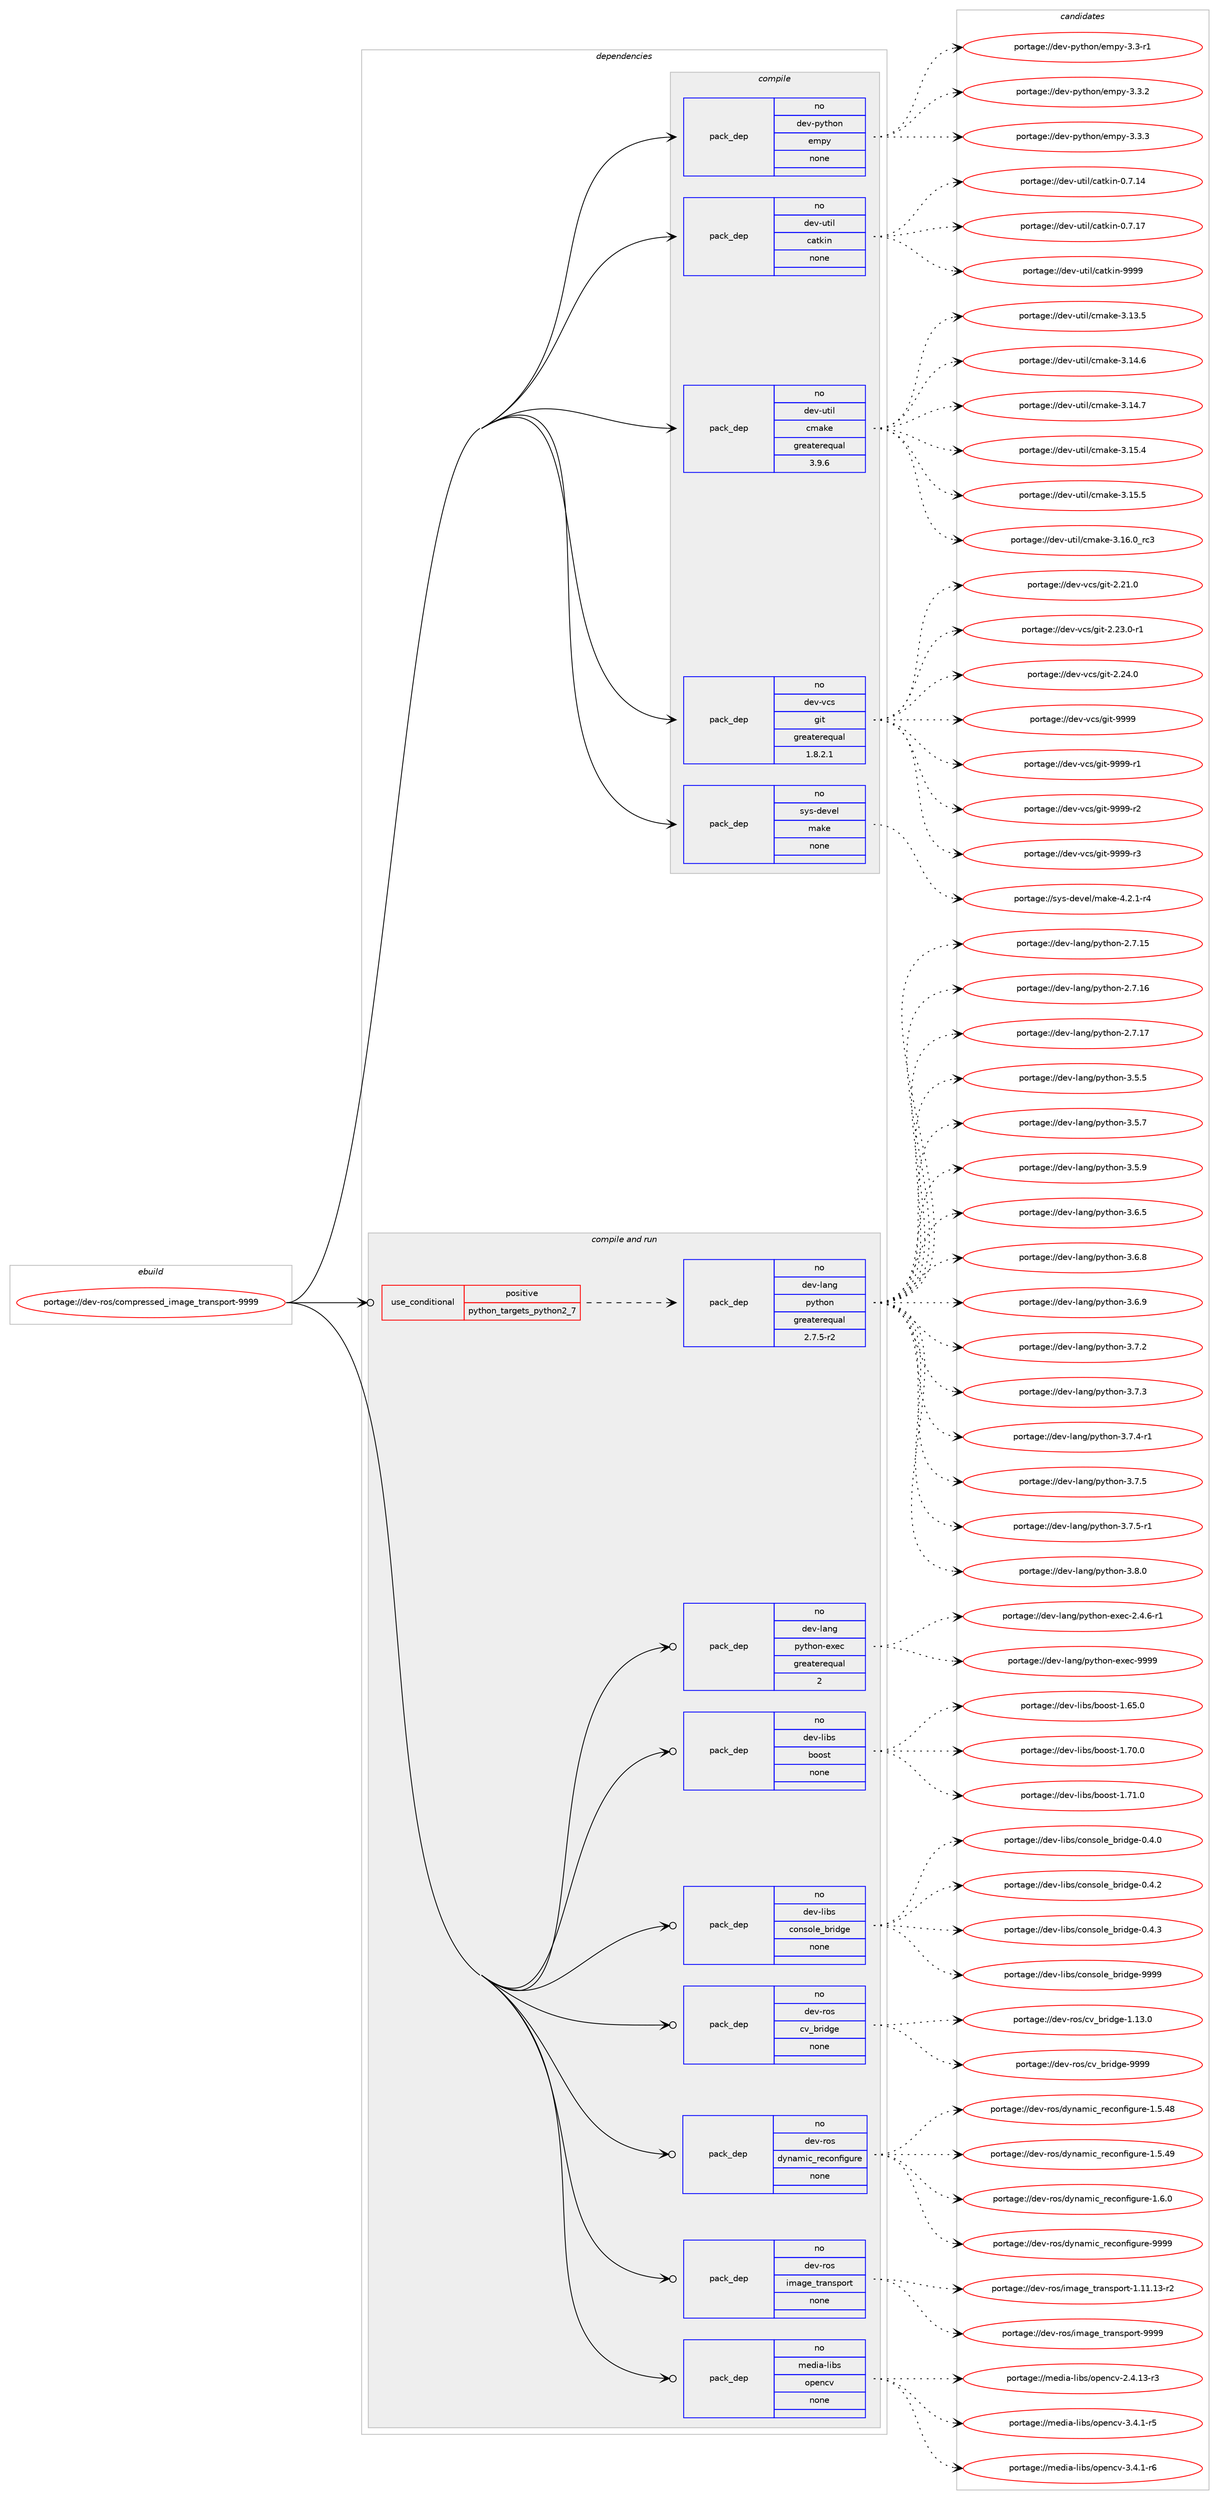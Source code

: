 digraph prolog {

# *************
# Graph options
# *************

newrank=true;
concentrate=true;
compound=true;
graph [rankdir=LR,fontname=Helvetica,fontsize=10,ranksep=1.5];#, ranksep=2.5, nodesep=0.2];
edge  [arrowhead=vee];
node  [fontname=Helvetica,fontsize=10];

# **********
# The ebuild
# **********

subgraph cluster_leftcol {
color=gray;
rank=same;
label=<<i>ebuild</i>>;
id [label="portage://dev-ros/compressed_image_transport-9999", color=red, width=4, href="../dev-ros/compressed_image_transport-9999.svg"];
}

# ****************
# The dependencies
# ****************

subgraph cluster_midcol {
color=gray;
label=<<i>dependencies</i>>;
subgraph cluster_compile {
fillcolor="#eeeeee";
style=filled;
label=<<i>compile</i>>;
subgraph pack139291 {
dependency184919 [label=<<TABLE BORDER="0" CELLBORDER="1" CELLSPACING="0" CELLPADDING="4" WIDTH="220"><TR><TD ROWSPAN="6" CELLPADDING="30">pack_dep</TD></TR><TR><TD WIDTH="110">no</TD></TR><TR><TD>dev-python</TD></TR><TR><TD>empy</TD></TR><TR><TD>none</TD></TR><TR><TD></TD></TR></TABLE>>, shape=none, color=blue];
}
id:e -> dependency184919:w [weight=20,style="solid",arrowhead="vee"];
subgraph pack139292 {
dependency184920 [label=<<TABLE BORDER="0" CELLBORDER="1" CELLSPACING="0" CELLPADDING="4" WIDTH="220"><TR><TD ROWSPAN="6" CELLPADDING="30">pack_dep</TD></TR><TR><TD WIDTH="110">no</TD></TR><TR><TD>dev-util</TD></TR><TR><TD>catkin</TD></TR><TR><TD>none</TD></TR><TR><TD></TD></TR></TABLE>>, shape=none, color=blue];
}
id:e -> dependency184920:w [weight=20,style="solid",arrowhead="vee"];
subgraph pack139293 {
dependency184921 [label=<<TABLE BORDER="0" CELLBORDER="1" CELLSPACING="0" CELLPADDING="4" WIDTH="220"><TR><TD ROWSPAN="6" CELLPADDING="30">pack_dep</TD></TR><TR><TD WIDTH="110">no</TD></TR><TR><TD>dev-util</TD></TR><TR><TD>cmake</TD></TR><TR><TD>greaterequal</TD></TR><TR><TD>3.9.6</TD></TR></TABLE>>, shape=none, color=blue];
}
id:e -> dependency184921:w [weight=20,style="solid",arrowhead="vee"];
subgraph pack139294 {
dependency184922 [label=<<TABLE BORDER="0" CELLBORDER="1" CELLSPACING="0" CELLPADDING="4" WIDTH="220"><TR><TD ROWSPAN="6" CELLPADDING="30">pack_dep</TD></TR><TR><TD WIDTH="110">no</TD></TR><TR><TD>dev-vcs</TD></TR><TR><TD>git</TD></TR><TR><TD>greaterequal</TD></TR><TR><TD>1.8.2.1</TD></TR></TABLE>>, shape=none, color=blue];
}
id:e -> dependency184922:w [weight=20,style="solid",arrowhead="vee"];
subgraph pack139295 {
dependency184923 [label=<<TABLE BORDER="0" CELLBORDER="1" CELLSPACING="0" CELLPADDING="4" WIDTH="220"><TR><TD ROWSPAN="6" CELLPADDING="30">pack_dep</TD></TR><TR><TD WIDTH="110">no</TD></TR><TR><TD>sys-devel</TD></TR><TR><TD>make</TD></TR><TR><TD>none</TD></TR><TR><TD></TD></TR></TABLE>>, shape=none, color=blue];
}
id:e -> dependency184923:w [weight=20,style="solid",arrowhead="vee"];
}
subgraph cluster_compileandrun {
fillcolor="#eeeeee";
style=filled;
label=<<i>compile and run</i>>;
subgraph cond42202 {
dependency184924 [label=<<TABLE BORDER="0" CELLBORDER="1" CELLSPACING="0" CELLPADDING="4"><TR><TD ROWSPAN="3" CELLPADDING="10">use_conditional</TD></TR><TR><TD>positive</TD></TR><TR><TD>python_targets_python2_7</TD></TR></TABLE>>, shape=none, color=red];
subgraph pack139296 {
dependency184925 [label=<<TABLE BORDER="0" CELLBORDER="1" CELLSPACING="0" CELLPADDING="4" WIDTH="220"><TR><TD ROWSPAN="6" CELLPADDING="30">pack_dep</TD></TR><TR><TD WIDTH="110">no</TD></TR><TR><TD>dev-lang</TD></TR><TR><TD>python</TD></TR><TR><TD>greaterequal</TD></TR><TR><TD>2.7.5-r2</TD></TR></TABLE>>, shape=none, color=blue];
}
dependency184924:e -> dependency184925:w [weight=20,style="dashed",arrowhead="vee"];
}
id:e -> dependency184924:w [weight=20,style="solid",arrowhead="odotvee"];
subgraph pack139297 {
dependency184926 [label=<<TABLE BORDER="0" CELLBORDER="1" CELLSPACING="0" CELLPADDING="4" WIDTH="220"><TR><TD ROWSPAN="6" CELLPADDING="30">pack_dep</TD></TR><TR><TD WIDTH="110">no</TD></TR><TR><TD>dev-lang</TD></TR><TR><TD>python-exec</TD></TR><TR><TD>greaterequal</TD></TR><TR><TD>2</TD></TR></TABLE>>, shape=none, color=blue];
}
id:e -> dependency184926:w [weight=20,style="solid",arrowhead="odotvee"];
subgraph pack139298 {
dependency184927 [label=<<TABLE BORDER="0" CELLBORDER="1" CELLSPACING="0" CELLPADDING="4" WIDTH="220"><TR><TD ROWSPAN="6" CELLPADDING="30">pack_dep</TD></TR><TR><TD WIDTH="110">no</TD></TR><TR><TD>dev-libs</TD></TR><TR><TD>boost</TD></TR><TR><TD>none</TD></TR><TR><TD></TD></TR></TABLE>>, shape=none, color=blue];
}
id:e -> dependency184927:w [weight=20,style="solid",arrowhead="odotvee"];
subgraph pack139299 {
dependency184928 [label=<<TABLE BORDER="0" CELLBORDER="1" CELLSPACING="0" CELLPADDING="4" WIDTH="220"><TR><TD ROWSPAN="6" CELLPADDING="30">pack_dep</TD></TR><TR><TD WIDTH="110">no</TD></TR><TR><TD>dev-libs</TD></TR><TR><TD>console_bridge</TD></TR><TR><TD>none</TD></TR><TR><TD></TD></TR></TABLE>>, shape=none, color=blue];
}
id:e -> dependency184928:w [weight=20,style="solid",arrowhead="odotvee"];
subgraph pack139300 {
dependency184929 [label=<<TABLE BORDER="0" CELLBORDER="1" CELLSPACING="0" CELLPADDING="4" WIDTH="220"><TR><TD ROWSPAN="6" CELLPADDING="30">pack_dep</TD></TR><TR><TD WIDTH="110">no</TD></TR><TR><TD>dev-ros</TD></TR><TR><TD>cv_bridge</TD></TR><TR><TD>none</TD></TR><TR><TD></TD></TR></TABLE>>, shape=none, color=blue];
}
id:e -> dependency184929:w [weight=20,style="solid",arrowhead="odotvee"];
subgraph pack139301 {
dependency184930 [label=<<TABLE BORDER="0" CELLBORDER="1" CELLSPACING="0" CELLPADDING="4" WIDTH="220"><TR><TD ROWSPAN="6" CELLPADDING="30">pack_dep</TD></TR><TR><TD WIDTH="110">no</TD></TR><TR><TD>dev-ros</TD></TR><TR><TD>dynamic_reconfigure</TD></TR><TR><TD>none</TD></TR><TR><TD></TD></TR></TABLE>>, shape=none, color=blue];
}
id:e -> dependency184930:w [weight=20,style="solid",arrowhead="odotvee"];
subgraph pack139302 {
dependency184931 [label=<<TABLE BORDER="0" CELLBORDER="1" CELLSPACING="0" CELLPADDING="4" WIDTH="220"><TR><TD ROWSPAN="6" CELLPADDING="30">pack_dep</TD></TR><TR><TD WIDTH="110">no</TD></TR><TR><TD>dev-ros</TD></TR><TR><TD>image_transport</TD></TR><TR><TD>none</TD></TR><TR><TD></TD></TR></TABLE>>, shape=none, color=blue];
}
id:e -> dependency184931:w [weight=20,style="solid",arrowhead="odotvee"];
subgraph pack139303 {
dependency184932 [label=<<TABLE BORDER="0" CELLBORDER="1" CELLSPACING="0" CELLPADDING="4" WIDTH="220"><TR><TD ROWSPAN="6" CELLPADDING="30">pack_dep</TD></TR><TR><TD WIDTH="110">no</TD></TR><TR><TD>media-libs</TD></TR><TR><TD>opencv</TD></TR><TR><TD>none</TD></TR><TR><TD></TD></TR></TABLE>>, shape=none, color=blue];
}
id:e -> dependency184932:w [weight=20,style="solid",arrowhead="odotvee"];
}
subgraph cluster_run {
fillcolor="#eeeeee";
style=filled;
label=<<i>run</i>>;
}
}

# **************
# The candidates
# **************

subgraph cluster_choices {
rank=same;
color=gray;
label=<<i>candidates</i>>;

subgraph choice139291 {
color=black;
nodesep=1;
choiceportage1001011184511212111610411111047101109112121455146514511449 [label="portage://dev-python/empy-3.3-r1", color=red, width=4,href="../dev-python/empy-3.3-r1.svg"];
choiceportage1001011184511212111610411111047101109112121455146514650 [label="portage://dev-python/empy-3.3.2", color=red, width=4,href="../dev-python/empy-3.3.2.svg"];
choiceportage1001011184511212111610411111047101109112121455146514651 [label="portage://dev-python/empy-3.3.3", color=red, width=4,href="../dev-python/empy-3.3.3.svg"];
dependency184919:e -> choiceportage1001011184511212111610411111047101109112121455146514511449:w [style=dotted,weight="100"];
dependency184919:e -> choiceportage1001011184511212111610411111047101109112121455146514650:w [style=dotted,weight="100"];
dependency184919:e -> choiceportage1001011184511212111610411111047101109112121455146514651:w [style=dotted,weight="100"];
}
subgraph choice139292 {
color=black;
nodesep=1;
choiceportage1001011184511711610510847999711610710511045484655464952 [label="portage://dev-util/catkin-0.7.14", color=red, width=4,href="../dev-util/catkin-0.7.14.svg"];
choiceportage1001011184511711610510847999711610710511045484655464955 [label="portage://dev-util/catkin-0.7.17", color=red, width=4,href="../dev-util/catkin-0.7.17.svg"];
choiceportage100101118451171161051084799971161071051104557575757 [label="portage://dev-util/catkin-9999", color=red, width=4,href="../dev-util/catkin-9999.svg"];
dependency184920:e -> choiceportage1001011184511711610510847999711610710511045484655464952:w [style=dotted,weight="100"];
dependency184920:e -> choiceportage1001011184511711610510847999711610710511045484655464955:w [style=dotted,weight="100"];
dependency184920:e -> choiceportage100101118451171161051084799971161071051104557575757:w [style=dotted,weight="100"];
}
subgraph choice139293 {
color=black;
nodesep=1;
choiceportage1001011184511711610510847991099710710145514649514653 [label="portage://dev-util/cmake-3.13.5", color=red, width=4,href="../dev-util/cmake-3.13.5.svg"];
choiceportage1001011184511711610510847991099710710145514649524654 [label="portage://dev-util/cmake-3.14.6", color=red, width=4,href="../dev-util/cmake-3.14.6.svg"];
choiceportage1001011184511711610510847991099710710145514649524655 [label="portage://dev-util/cmake-3.14.7", color=red, width=4,href="../dev-util/cmake-3.14.7.svg"];
choiceportage1001011184511711610510847991099710710145514649534652 [label="portage://dev-util/cmake-3.15.4", color=red, width=4,href="../dev-util/cmake-3.15.4.svg"];
choiceportage1001011184511711610510847991099710710145514649534653 [label="portage://dev-util/cmake-3.15.5", color=red, width=4,href="../dev-util/cmake-3.15.5.svg"];
choiceportage1001011184511711610510847991099710710145514649544648951149951 [label="portage://dev-util/cmake-3.16.0_rc3", color=red, width=4,href="../dev-util/cmake-3.16.0_rc3.svg"];
dependency184921:e -> choiceportage1001011184511711610510847991099710710145514649514653:w [style=dotted,weight="100"];
dependency184921:e -> choiceportage1001011184511711610510847991099710710145514649524654:w [style=dotted,weight="100"];
dependency184921:e -> choiceportage1001011184511711610510847991099710710145514649524655:w [style=dotted,weight="100"];
dependency184921:e -> choiceportage1001011184511711610510847991099710710145514649534652:w [style=dotted,weight="100"];
dependency184921:e -> choiceportage1001011184511711610510847991099710710145514649534653:w [style=dotted,weight="100"];
dependency184921:e -> choiceportage1001011184511711610510847991099710710145514649544648951149951:w [style=dotted,weight="100"];
}
subgraph choice139294 {
color=black;
nodesep=1;
choiceportage10010111845118991154710310511645504650494648 [label="portage://dev-vcs/git-2.21.0", color=red, width=4,href="../dev-vcs/git-2.21.0.svg"];
choiceportage100101118451189911547103105116455046505146484511449 [label="portage://dev-vcs/git-2.23.0-r1", color=red, width=4,href="../dev-vcs/git-2.23.0-r1.svg"];
choiceportage10010111845118991154710310511645504650524648 [label="portage://dev-vcs/git-2.24.0", color=red, width=4,href="../dev-vcs/git-2.24.0.svg"];
choiceportage1001011184511899115471031051164557575757 [label="portage://dev-vcs/git-9999", color=red, width=4,href="../dev-vcs/git-9999.svg"];
choiceportage10010111845118991154710310511645575757574511449 [label="portage://dev-vcs/git-9999-r1", color=red, width=4,href="../dev-vcs/git-9999-r1.svg"];
choiceportage10010111845118991154710310511645575757574511450 [label="portage://dev-vcs/git-9999-r2", color=red, width=4,href="../dev-vcs/git-9999-r2.svg"];
choiceportage10010111845118991154710310511645575757574511451 [label="portage://dev-vcs/git-9999-r3", color=red, width=4,href="../dev-vcs/git-9999-r3.svg"];
dependency184922:e -> choiceportage10010111845118991154710310511645504650494648:w [style=dotted,weight="100"];
dependency184922:e -> choiceportage100101118451189911547103105116455046505146484511449:w [style=dotted,weight="100"];
dependency184922:e -> choiceportage10010111845118991154710310511645504650524648:w [style=dotted,weight="100"];
dependency184922:e -> choiceportage1001011184511899115471031051164557575757:w [style=dotted,weight="100"];
dependency184922:e -> choiceportage10010111845118991154710310511645575757574511449:w [style=dotted,weight="100"];
dependency184922:e -> choiceportage10010111845118991154710310511645575757574511450:w [style=dotted,weight="100"];
dependency184922:e -> choiceportage10010111845118991154710310511645575757574511451:w [style=dotted,weight="100"];
}
subgraph choice139295 {
color=black;
nodesep=1;
choiceportage1151211154510010111810110847109971071014552465046494511452 [label="portage://sys-devel/make-4.2.1-r4", color=red, width=4,href="../sys-devel/make-4.2.1-r4.svg"];
dependency184923:e -> choiceportage1151211154510010111810110847109971071014552465046494511452:w [style=dotted,weight="100"];
}
subgraph choice139296 {
color=black;
nodesep=1;
choiceportage10010111845108971101034711212111610411111045504655464953 [label="portage://dev-lang/python-2.7.15", color=red, width=4,href="../dev-lang/python-2.7.15.svg"];
choiceportage10010111845108971101034711212111610411111045504655464954 [label="portage://dev-lang/python-2.7.16", color=red, width=4,href="../dev-lang/python-2.7.16.svg"];
choiceportage10010111845108971101034711212111610411111045504655464955 [label="portage://dev-lang/python-2.7.17", color=red, width=4,href="../dev-lang/python-2.7.17.svg"];
choiceportage100101118451089711010347112121116104111110455146534653 [label="portage://dev-lang/python-3.5.5", color=red, width=4,href="../dev-lang/python-3.5.5.svg"];
choiceportage100101118451089711010347112121116104111110455146534655 [label="portage://dev-lang/python-3.5.7", color=red, width=4,href="../dev-lang/python-3.5.7.svg"];
choiceportage100101118451089711010347112121116104111110455146534657 [label="portage://dev-lang/python-3.5.9", color=red, width=4,href="../dev-lang/python-3.5.9.svg"];
choiceportage100101118451089711010347112121116104111110455146544653 [label="portage://dev-lang/python-3.6.5", color=red, width=4,href="../dev-lang/python-3.6.5.svg"];
choiceportage100101118451089711010347112121116104111110455146544656 [label="portage://dev-lang/python-3.6.8", color=red, width=4,href="../dev-lang/python-3.6.8.svg"];
choiceportage100101118451089711010347112121116104111110455146544657 [label="portage://dev-lang/python-3.6.9", color=red, width=4,href="../dev-lang/python-3.6.9.svg"];
choiceportage100101118451089711010347112121116104111110455146554650 [label="portage://dev-lang/python-3.7.2", color=red, width=4,href="../dev-lang/python-3.7.2.svg"];
choiceportage100101118451089711010347112121116104111110455146554651 [label="portage://dev-lang/python-3.7.3", color=red, width=4,href="../dev-lang/python-3.7.3.svg"];
choiceportage1001011184510897110103471121211161041111104551465546524511449 [label="portage://dev-lang/python-3.7.4-r1", color=red, width=4,href="../dev-lang/python-3.7.4-r1.svg"];
choiceportage100101118451089711010347112121116104111110455146554653 [label="portage://dev-lang/python-3.7.5", color=red, width=4,href="../dev-lang/python-3.7.5.svg"];
choiceportage1001011184510897110103471121211161041111104551465546534511449 [label="portage://dev-lang/python-3.7.5-r1", color=red, width=4,href="../dev-lang/python-3.7.5-r1.svg"];
choiceportage100101118451089711010347112121116104111110455146564648 [label="portage://dev-lang/python-3.8.0", color=red, width=4,href="../dev-lang/python-3.8.0.svg"];
dependency184925:e -> choiceportage10010111845108971101034711212111610411111045504655464953:w [style=dotted,weight="100"];
dependency184925:e -> choiceportage10010111845108971101034711212111610411111045504655464954:w [style=dotted,weight="100"];
dependency184925:e -> choiceportage10010111845108971101034711212111610411111045504655464955:w [style=dotted,weight="100"];
dependency184925:e -> choiceportage100101118451089711010347112121116104111110455146534653:w [style=dotted,weight="100"];
dependency184925:e -> choiceportage100101118451089711010347112121116104111110455146534655:w [style=dotted,weight="100"];
dependency184925:e -> choiceportage100101118451089711010347112121116104111110455146534657:w [style=dotted,weight="100"];
dependency184925:e -> choiceportage100101118451089711010347112121116104111110455146544653:w [style=dotted,weight="100"];
dependency184925:e -> choiceportage100101118451089711010347112121116104111110455146544656:w [style=dotted,weight="100"];
dependency184925:e -> choiceportage100101118451089711010347112121116104111110455146544657:w [style=dotted,weight="100"];
dependency184925:e -> choiceportage100101118451089711010347112121116104111110455146554650:w [style=dotted,weight="100"];
dependency184925:e -> choiceportage100101118451089711010347112121116104111110455146554651:w [style=dotted,weight="100"];
dependency184925:e -> choiceportage1001011184510897110103471121211161041111104551465546524511449:w [style=dotted,weight="100"];
dependency184925:e -> choiceportage100101118451089711010347112121116104111110455146554653:w [style=dotted,weight="100"];
dependency184925:e -> choiceportage1001011184510897110103471121211161041111104551465546534511449:w [style=dotted,weight="100"];
dependency184925:e -> choiceportage100101118451089711010347112121116104111110455146564648:w [style=dotted,weight="100"];
}
subgraph choice139297 {
color=black;
nodesep=1;
choiceportage10010111845108971101034711212111610411111045101120101994550465246544511449 [label="portage://dev-lang/python-exec-2.4.6-r1", color=red, width=4,href="../dev-lang/python-exec-2.4.6-r1.svg"];
choiceportage10010111845108971101034711212111610411111045101120101994557575757 [label="portage://dev-lang/python-exec-9999", color=red, width=4,href="../dev-lang/python-exec-9999.svg"];
dependency184926:e -> choiceportage10010111845108971101034711212111610411111045101120101994550465246544511449:w [style=dotted,weight="100"];
dependency184926:e -> choiceportage10010111845108971101034711212111610411111045101120101994557575757:w [style=dotted,weight="100"];
}
subgraph choice139298 {
color=black;
nodesep=1;
choiceportage1001011184510810598115479811111111511645494654534648 [label="portage://dev-libs/boost-1.65.0", color=red, width=4,href="../dev-libs/boost-1.65.0.svg"];
choiceportage1001011184510810598115479811111111511645494655484648 [label="portage://dev-libs/boost-1.70.0", color=red, width=4,href="../dev-libs/boost-1.70.0.svg"];
choiceportage1001011184510810598115479811111111511645494655494648 [label="portage://dev-libs/boost-1.71.0", color=red, width=4,href="../dev-libs/boost-1.71.0.svg"];
dependency184927:e -> choiceportage1001011184510810598115479811111111511645494654534648:w [style=dotted,weight="100"];
dependency184927:e -> choiceportage1001011184510810598115479811111111511645494655484648:w [style=dotted,weight="100"];
dependency184927:e -> choiceportage1001011184510810598115479811111111511645494655494648:w [style=dotted,weight="100"];
}
subgraph choice139299 {
color=black;
nodesep=1;
choiceportage100101118451081059811547991111101151111081019598114105100103101454846524648 [label="portage://dev-libs/console_bridge-0.4.0", color=red, width=4,href="../dev-libs/console_bridge-0.4.0.svg"];
choiceportage100101118451081059811547991111101151111081019598114105100103101454846524650 [label="portage://dev-libs/console_bridge-0.4.2", color=red, width=4,href="../dev-libs/console_bridge-0.4.2.svg"];
choiceportage100101118451081059811547991111101151111081019598114105100103101454846524651 [label="portage://dev-libs/console_bridge-0.4.3", color=red, width=4,href="../dev-libs/console_bridge-0.4.3.svg"];
choiceportage1001011184510810598115479911111011511110810195981141051001031014557575757 [label="portage://dev-libs/console_bridge-9999", color=red, width=4,href="../dev-libs/console_bridge-9999.svg"];
dependency184928:e -> choiceportage100101118451081059811547991111101151111081019598114105100103101454846524648:w [style=dotted,weight="100"];
dependency184928:e -> choiceportage100101118451081059811547991111101151111081019598114105100103101454846524650:w [style=dotted,weight="100"];
dependency184928:e -> choiceportage100101118451081059811547991111101151111081019598114105100103101454846524651:w [style=dotted,weight="100"];
dependency184928:e -> choiceportage1001011184510810598115479911111011511110810195981141051001031014557575757:w [style=dotted,weight="100"];
}
subgraph choice139300 {
color=black;
nodesep=1;
choiceportage100101118451141111154799118959811410510010310145494649514648 [label="portage://dev-ros/cv_bridge-1.13.0", color=red, width=4,href="../dev-ros/cv_bridge-1.13.0.svg"];
choiceportage10010111845114111115479911895981141051001031014557575757 [label="portage://dev-ros/cv_bridge-9999", color=red, width=4,href="../dev-ros/cv_bridge-9999.svg"];
dependency184929:e -> choiceportage100101118451141111154799118959811410510010310145494649514648:w [style=dotted,weight="100"];
dependency184929:e -> choiceportage10010111845114111115479911895981141051001031014557575757:w [style=dotted,weight="100"];
}
subgraph choice139301 {
color=black;
nodesep=1;
choiceportage10010111845114111115471001211109710910599951141019911111010210510311711410145494653465256 [label="portage://dev-ros/dynamic_reconfigure-1.5.48", color=red, width=4,href="../dev-ros/dynamic_reconfigure-1.5.48.svg"];
choiceportage10010111845114111115471001211109710910599951141019911111010210510311711410145494653465257 [label="portage://dev-ros/dynamic_reconfigure-1.5.49", color=red, width=4,href="../dev-ros/dynamic_reconfigure-1.5.49.svg"];
choiceportage100101118451141111154710012111097109105999511410199111110102105103117114101454946544648 [label="portage://dev-ros/dynamic_reconfigure-1.6.0", color=red, width=4,href="../dev-ros/dynamic_reconfigure-1.6.0.svg"];
choiceportage1001011184511411111547100121110971091059995114101991111101021051031171141014557575757 [label="portage://dev-ros/dynamic_reconfigure-9999", color=red, width=4,href="../dev-ros/dynamic_reconfigure-9999.svg"];
dependency184930:e -> choiceportage10010111845114111115471001211109710910599951141019911111010210510311711410145494653465256:w [style=dotted,weight="100"];
dependency184930:e -> choiceportage10010111845114111115471001211109710910599951141019911111010210510311711410145494653465257:w [style=dotted,weight="100"];
dependency184930:e -> choiceportage100101118451141111154710012111097109105999511410199111110102105103117114101454946544648:w [style=dotted,weight="100"];
dependency184930:e -> choiceportage1001011184511411111547100121110971091059995114101991111101021051031171141014557575757:w [style=dotted,weight="100"];
}
subgraph choice139302 {
color=black;
nodesep=1;
choiceportage100101118451141111154710510997103101951161149711011511211111411645494649494649514511450 [label="portage://dev-ros/image_transport-1.11.13-r2", color=red, width=4,href="../dev-ros/image_transport-1.11.13-r2.svg"];
choiceportage10010111845114111115471051099710310195116114971101151121111141164557575757 [label="portage://dev-ros/image_transport-9999", color=red, width=4,href="../dev-ros/image_transport-9999.svg"];
dependency184931:e -> choiceportage100101118451141111154710510997103101951161149711011511211111411645494649494649514511450:w [style=dotted,weight="100"];
dependency184931:e -> choiceportage10010111845114111115471051099710310195116114971101151121111141164557575757:w [style=dotted,weight="100"];
}
subgraph choice139303 {
color=black;
nodesep=1;
choiceportage1091011001059745108105981154711111210111099118455046524649514511451 [label="portage://media-libs/opencv-2.4.13-r3", color=red, width=4,href="../media-libs/opencv-2.4.13-r3.svg"];
choiceportage10910110010597451081059811547111112101110991184551465246494511453 [label="portage://media-libs/opencv-3.4.1-r5", color=red, width=4,href="../media-libs/opencv-3.4.1-r5.svg"];
choiceportage10910110010597451081059811547111112101110991184551465246494511454 [label="portage://media-libs/opencv-3.4.1-r6", color=red, width=4,href="../media-libs/opencv-3.4.1-r6.svg"];
dependency184932:e -> choiceportage1091011001059745108105981154711111210111099118455046524649514511451:w [style=dotted,weight="100"];
dependency184932:e -> choiceportage10910110010597451081059811547111112101110991184551465246494511453:w [style=dotted,weight="100"];
dependency184932:e -> choiceportage10910110010597451081059811547111112101110991184551465246494511454:w [style=dotted,weight="100"];
}
}

}
